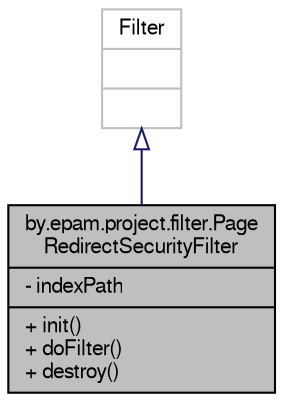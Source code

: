 digraph "by.epam.project.filter.PageRedirectSecurityFilter"
{
  bgcolor="transparent";
  edge [fontname="FreeSans",fontsize="10",labelfontname="FreeSans",labelfontsize="10"];
  node [fontname="FreeSans",fontsize="10",shape=record];
  Node1 [label="{by.epam.project.filter.Page\lRedirectSecurityFilter\n|- indexPath\l|+ init()\l+ doFilter()\l+ destroy()\l}",height=0.2,width=0.4,color="black", fillcolor="grey75", style="filled", fontcolor="black"];
  Node2 -> Node1 [dir="back",color="midnightblue",fontsize="10",style="solid",arrowtail="onormal",fontname="FreeSans"];
  Node2 [label="{Filter\n||}",height=0.2,width=0.4,color="grey75"];
}
